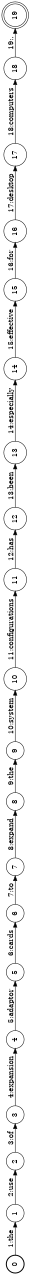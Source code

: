 digraph FST {
rankdir = LR;
size = "8.5,11";
label = "";
center = 1;
orientation = Landscape;
ranksep = "0.4";
nodesep = "0.25";
0 [label = "0", shape = circle, style = bold, fontsize = 14]
	0 -> 1 [label = "1:the", fontsize = 14];
1 [label = "1", shape = circle, style = solid, fontsize = 14]
	1 -> 2 [label = "2:use", fontsize = 14];
2 [label = "2", shape = circle, style = solid, fontsize = 14]
	2 -> 3 [label = "3:of", fontsize = 14];
3 [label = "3", shape = circle, style = solid, fontsize = 14]
	3 -> 4 [label = "4:expansion", fontsize = 14];
4 [label = "4", shape = circle, style = solid, fontsize = 14]
	4 -> 5 [label = "5:adaptor", fontsize = 14];
5 [label = "5", shape = circle, style = solid, fontsize = 14]
	5 -> 6 [label = "6:cards", fontsize = 14];
6 [label = "6", shape = circle, style = solid, fontsize = 14]
	6 -> 7 [label = "7:to", fontsize = 14];
7 [label = "7", shape = circle, style = solid, fontsize = 14]
	7 -> 8 [label = "8:expand", fontsize = 14];
8 [label = "8", shape = circle, style = solid, fontsize = 14]
	8 -> 9 [label = "9:the", fontsize = 14];
9 [label = "9", shape = circle, style = solid, fontsize = 14]
	9 -> 10 [label = "10:system", fontsize = 14];
10 [label = "10", shape = circle, style = solid, fontsize = 14]
	10 -> 11 [label = "11:configurations", fontsize = 14];
11 [label = "11", shape = circle, style = solid, fontsize = 14]
	11 -> 12 [label = "12:has", fontsize = 14];
12 [label = "12", shape = circle, style = solid, fontsize = 14]
	12 -> 13 [label = "13:been", fontsize = 14];
13 [label = "13", shape = circle, style = solid, fontsize = 14]
	13 -> 14 [label = "14:especially", fontsize = 14];
14 [label = "14", shape = circle, style = solid, fontsize = 14]
	14 -> 15 [label = "15:effective", fontsize = 14];
15 [label = "15", shape = circle, style = solid, fontsize = 14]
	15 -> 16 [label = "16:for", fontsize = 14];
16 [label = "16", shape = circle, style = solid, fontsize = 14]
	16 -> 17 [label = "17:desktop", fontsize = 14];
17 [label = "17", shape = circle, style = solid, fontsize = 14]
	17 -> 18 [label = "18:computers", fontsize = 14];
18 [label = "18", shape = circle, style = solid, fontsize = 14]
	18 -> 19 [label = "19:.", fontsize = 14];
19 [label = "19", shape = doublecircle, style = solid, fontsize = 14]
}
